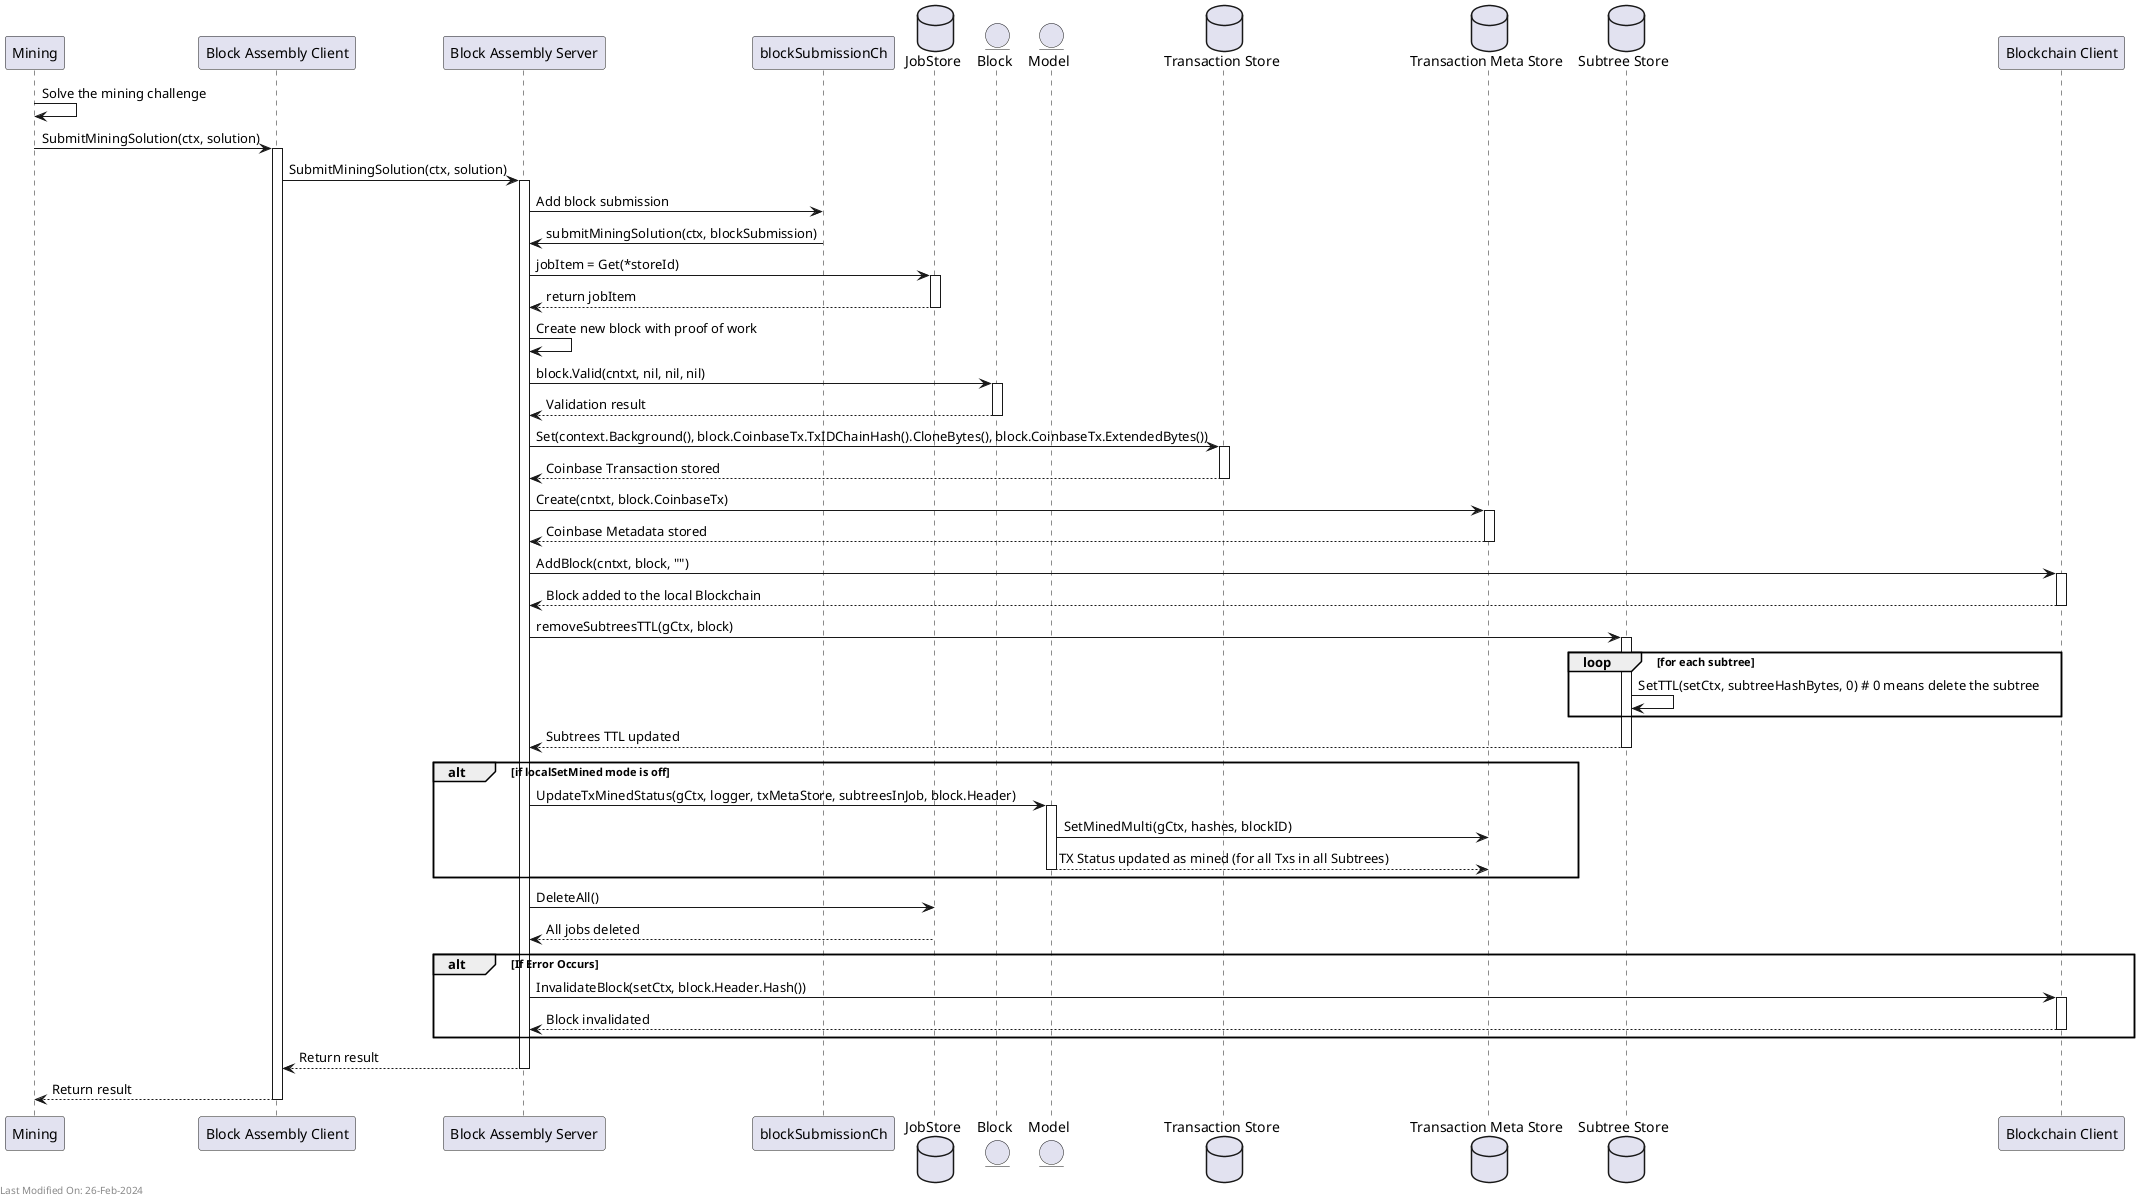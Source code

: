 @startuml
participant "Mining" as Miner
participant "Block Assembly Client" as Client
participant "Block Assembly Server" as Server
participant "blockSubmissionCh" as SubmissionCh
database "JobStore" as JobStore
entity "Block" as Block
entity "Model" as Model
database "Transaction Store" as TxStore
database "Transaction Meta Store" as TxMetaStore
database "Subtree Store" as SubtreeStore
participant "Blockchain Client" as BlockchainClient

Miner -> Miner : Solve the mining challenge

Miner -> Client : SubmitMiningSolution(ctx, solution)
activate Client

Client -> Server : SubmitMiningSolution(ctx, solution)
activate Server

Server -> SubmissionCh : Add block submission
SubmissionCh -> Server : submitMiningSolution(ctx, blockSubmission)

Server -> JobStore : jobItem = Get(*storeId)
activate JobStore
JobStore --> Server : return jobItem
deactivate JobStore

Server -> Server : Create new block with proof of work
Server -> Block : block.Valid(cntxt, nil, nil, nil)
activate Block
Block --> Server : Validation result
deactivate Block

Server -> TxStore : Set(context.Background(), block.CoinbaseTx.TxIDChainHash().CloneBytes(), block.CoinbaseTx.ExtendedBytes())
activate TxStore
TxStore --> Server : Coinbase Transaction stored
deactivate TxStore

Server -> TxMetaStore : Create(cntxt, block.CoinbaseTx)
activate TxMetaStore
TxMetaStore --> Server : Coinbase Metadata stored
deactivate TxMetaStore

Server -> BlockchainClient : AddBlock(cntxt, block, "")
activate BlockchainClient
BlockchainClient --> Server : Block added to the local Blockchain
deactivate BlockchainClient

Server -> SubtreeStore : removeSubtreesTTL(gCtx, block)
activate SubtreeStore
loop for each subtree
    SubtreeStore -> SubtreeStore : SetTTL(setCtx, subtreeHashBytes, 0) # 0 means delete the subtree
end
SubtreeStore --> Server : Subtrees TTL updated
deactivate SubtreeStore

alt if localSetMined mode is off
    Server -> Model : UpdateTxMinedStatus(gCtx, logger, txMetaStore, subtreesInJob, block.Header)
    activate Model
    Model -> TxMetaStore: SetMinedMulti(gCtx, hashes, blockID)
    Model --> TxMetaStore : TX Status updated as mined (for all Txs in all Subtrees)
    deactivate Model
end



Server -> JobStore : DeleteAll()
JobStore --> Server : All jobs deleted

alt If Error Occurs
    Server -> BlockchainClient : InvalidateBlock(setCtx, block.Header.Hash())
    activate BlockchainClient
    BlockchainClient --> Server : Block invalidated
    deactivate BlockchainClient
end

Server --> Client : Return result
deactivate Server
Client --> Miner : Return result
deactivate Client

left footer Last Modified On: 26-Feb-2024

@enduml
